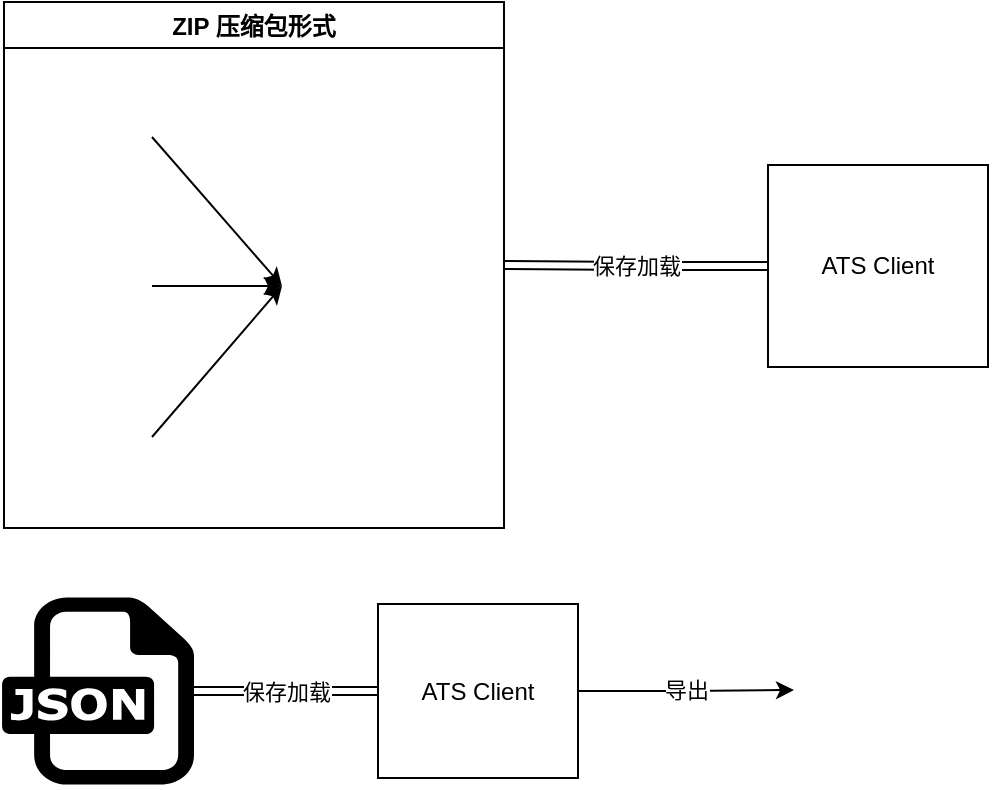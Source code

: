 <mxfile version="16.6.5" type="github">
  <diagram id="TSvHupmV6pkLSiCcQYH6" name="第 1 页">
    <mxGraphModel dx="1038" dy="547" grid="1" gridSize="10" guides="1" tooltips="1" connect="1" arrows="1" fold="1" page="1" pageScale="1" pageWidth="827" pageHeight="1169" math="0" shadow="0">
      <root>
        <mxCell id="0" />
        <mxCell id="1" parent="0" />
        <mxCell id="Anw84FwX8oitWRvklSUG-2" value="保存加载" style="edgeStyle=orthogonalEdgeStyle;rounded=0;orthogonalLoop=1;jettySize=auto;html=1;exitX=0;exitY=0.5;exitDx=0;exitDy=0;entryX=1;entryY=0.5;entryDx=0;entryDy=0;shape=link;" edge="1" parent="1" source="2_yFW19Lb9jpXho9O63r-3" target="Anw84FwX8oitWRvklSUG-12">
          <mxGeometry relative="1" as="geometry">
            <mxPoint x="490" y="298" as="targetPoint" />
          </mxGeometry>
        </mxCell>
        <mxCell id="2_yFW19Lb9jpXho9O63r-3" value="ATS Client" style="rounded=0;whiteSpace=wrap;html=1;" parent="1" vertex="1">
          <mxGeometry x="565" y="236.5" width="110" height="101" as="geometry" />
        </mxCell>
        <mxCell id="Anw84FwX8oitWRvklSUG-12" value="ZIP 压缩包形式" style="swimlane;" vertex="1" parent="1">
          <mxGeometry x="183" y="155" width="250" height="263" as="geometry" />
        </mxCell>
        <mxCell id="Anw84FwX8oitWRvklSUG-3" value="" style="shape=image;html=1;verticalAlign=top;verticalLabelPosition=bottom;labelBackgroundColor=#ffffff;imageAspect=0;aspect=fixed;image=https://cdn0.iconfinder.com/data/icons/logos-microsoft-office-365/128/Microsoft_Office-02-128.png" vertex="1" parent="Anw84FwX8oitWRvklSUG-12">
          <mxGeometry x="139" y="94.5" width="95" height="95" as="geometry" />
        </mxCell>
        <mxCell id="Anw84FwX8oitWRvklSUG-8" style="rounded=0;orthogonalLoop=1;jettySize=auto;html=1;exitX=1;exitY=0.5;exitDx=0;exitDy=0;entryX=0;entryY=0.5;entryDx=0;entryDy=0;" edge="1" parent="Anw84FwX8oitWRvklSUG-12" source="Anw84FwX8oitWRvklSUG-4" target="Anw84FwX8oitWRvklSUG-3">
          <mxGeometry relative="1" as="geometry" />
        </mxCell>
        <mxCell id="Anw84FwX8oitWRvklSUG-4" value="" style="shape=image;html=1;verticalAlign=top;verticalLabelPosition=bottom;labelBackgroundColor=#ffffff;imageAspect=0;aspect=fixed;image=https://cdn3.iconfinder.com/data/icons/dompicon-glyph-file-format-2/256/file-csv-format-type-128.png" vertex="1" parent="Anw84FwX8oitWRvklSUG-12">
          <mxGeometry x="9" y="35" width="65" height="65" as="geometry" />
        </mxCell>
        <mxCell id="Anw84FwX8oitWRvklSUG-9" style="edgeStyle=none;rounded=0;orthogonalLoop=1;jettySize=auto;html=1;exitX=1;exitY=0.5;exitDx=0;exitDy=0;" edge="1" parent="Anw84FwX8oitWRvklSUG-12" source="Anw84FwX8oitWRvklSUG-5" target="Anw84FwX8oitWRvklSUG-3">
          <mxGeometry relative="1" as="geometry" />
        </mxCell>
        <mxCell id="Anw84FwX8oitWRvklSUG-5" value="" style="shape=image;html=1;verticalAlign=top;verticalLabelPosition=bottom;labelBackgroundColor=#ffffff;imageAspect=0;aspect=fixed;image=https://cdn3.iconfinder.com/data/icons/dompicon-glyph-file-format-2/256/file-csv-format-type-128.png" vertex="1" parent="Anw84FwX8oitWRvklSUG-12">
          <mxGeometry x="9" y="109.5" width="65" height="65" as="geometry" />
        </mxCell>
        <mxCell id="Anw84FwX8oitWRvklSUG-6" value="" style="shape=image;html=1;verticalAlign=top;verticalLabelPosition=bottom;labelBackgroundColor=#ffffff;imageAspect=0;aspect=fixed;image=https://cdn3.iconfinder.com/data/icons/dompicon-glyph-file-format-2/256/file-csv-format-type-128.png" vertex="1" parent="Anw84FwX8oitWRvklSUG-12">
          <mxGeometry x="9" y="185" width="65" height="65" as="geometry" />
        </mxCell>
        <mxCell id="Anw84FwX8oitWRvklSUG-10" style="edgeStyle=none;rounded=0;orthogonalLoop=1;jettySize=auto;html=1;exitX=1;exitY=0.5;exitDx=0;exitDy=0;entryX=0;entryY=0.5;entryDx=0;entryDy=0;" edge="1" parent="Anw84FwX8oitWRvklSUG-12" source="Anw84FwX8oitWRvklSUG-6" target="Anw84FwX8oitWRvklSUG-3">
          <mxGeometry relative="1" as="geometry" />
        </mxCell>
        <mxCell id="Anw84FwX8oitWRvklSUG-16" value="导出" style="edgeStyle=orthogonalEdgeStyle;rounded=0;orthogonalLoop=1;jettySize=auto;html=1;exitX=1;exitY=0.5;exitDx=0;exitDy=0;entryX=0;entryY=0.5;entryDx=0;entryDy=0;" edge="1" parent="1" source="Anw84FwX8oitWRvklSUG-17" target="Anw84FwX8oitWRvklSUG-19">
          <mxGeometry relative="1" as="geometry">
            <mxPoint x="583" y="504.5" as="targetPoint" />
          </mxGeometry>
        </mxCell>
        <mxCell id="Anw84FwX8oitWRvklSUG-17" value="ATS Client" style="rounded=0;whiteSpace=wrap;html=1;" vertex="1" parent="1">
          <mxGeometry x="370" y="456" width="100" height="87" as="geometry" />
        </mxCell>
        <mxCell id="Anw84FwX8oitWRvklSUG-18" value="" style="dashed=0;outlineConnect=0;html=1;align=center;labelPosition=center;verticalLabelPosition=bottom;verticalAlign=top;shape=mxgraph.weblogos.json" vertex="1" parent="1">
          <mxGeometry x="182" y="452.75" width="96" height="93.5" as="geometry" />
        </mxCell>
        <mxCell id="Anw84FwX8oitWRvklSUG-19" value="" style="shape=image;html=1;verticalAlign=top;verticalLabelPosition=bottom;labelBackgroundColor=#ffffff;imageAspect=0;aspect=fixed;image=https://cdn0.iconfinder.com/data/icons/logos-microsoft-office-365/128/Microsoft_Office-02-128.png" vertex="1" parent="1">
          <mxGeometry x="578" y="450" width="98" height="98" as="geometry" />
        </mxCell>
        <mxCell id="Anw84FwX8oitWRvklSUG-20" value="保存加载" style="edgeStyle=orthogonalEdgeStyle;rounded=0;orthogonalLoop=1;jettySize=auto;html=1;exitX=0;exitY=0.5;exitDx=0;exitDy=0;shape=link;" edge="1" parent="1" source="Anw84FwX8oitWRvklSUG-17" target="Anw84FwX8oitWRvklSUG-18">
          <mxGeometry relative="1" as="geometry">
            <mxPoint x="370" y="492.5" as="sourcePoint" />
            <mxPoint x="270" y="492" as="targetPoint" />
          </mxGeometry>
        </mxCell>
      </root>
    </mxGraphModel>
  </diagram>
</mxfile>
